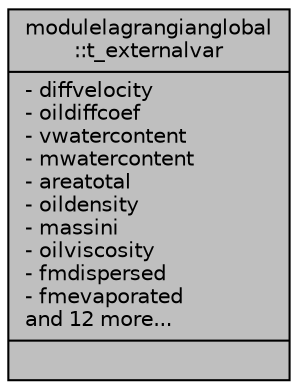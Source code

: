 digraph "modulelagrangianglobal::t_externalvar"
{
 // LATEX_PDF_SIZE
  edge [fontname="Helvetica",fontsize="10",labelfontname="Helvetica",labelfontsize="10"];
  node [fontname="Helvetica",fontsize="10",shape=record];
  Node1 [label="{modulelagrangianglobal\l::t_externalvar\n|- diffvelocity\l- oildiffcoef\l- vwatercontent\l- mwatercontent\l- areatotal\l- oildensity\l- massini\l- oilviscosity\l- fmdispersed\l- fmevaporated\land 12 more...\l|}",height=0.2,width=0.4,color="black", fillcolor="grey75", style="filled", fontcolor="black",tooltip=" "];
}
